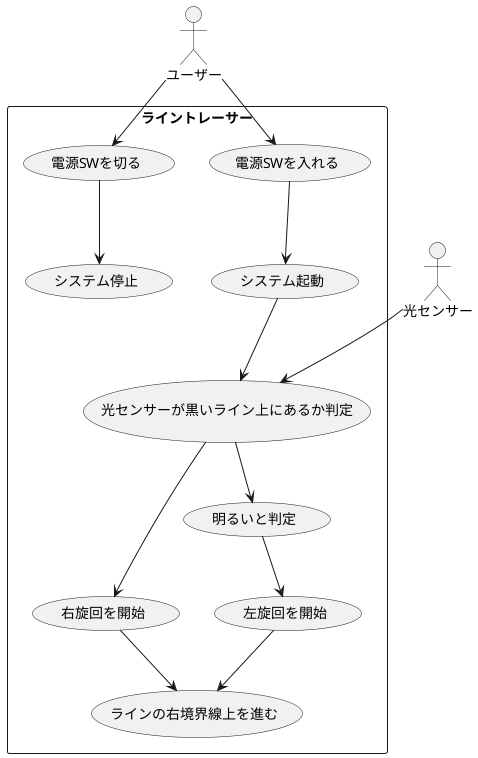 @startuml ライントレーサー 
actor ユーザー as User
actor 光センサー as Sensor

rectangle ライントレーサー {
User --> (電源SWを入れる)
(電源SWを入れる) --> (システム起動)
(システム起動) --> (光センサーが黒いライン上にあるか判定)
Sensor --> (光センサーが黒いライン上にあるか判定)
(光センサーが黒いライン上にあるか判定) --> (右旋回を開始)
(光センサーが黒いライン上にあるか判定) --> (明るいと判定)
(明るいと判定) --> (左旋回を開始)
(右旋回を開始) --> (ラインの右境界線上を進む)
(左旋回を開始) --> (ラインの右境界線上を進む)
User --> (電源SWを切る)
(電源SWを切る) --> (システム停止)
}

@enduml